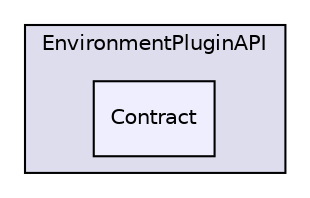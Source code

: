 digraph "D:/Work/Programmieren/Java/D-MARLA/Implementation/PluginAPI/EnvironmentPluginAPI/src/EnvironmentPluginAPI/Contract" {
  compound=true
  node [ fontsize="10", fontname="Helvetica"];
  edge [ labelfontsize="10", labelfontname="Helvetica"];
  subgraph clusterdir_2cd99d7a9775647c220d59b691ef0011 {
    graph [ bgcolor="#ddddee", pencolor="black", label="EnvironmentPluginAPI" fontname="Helvetica", fontsize="10", URL="dir_2cd99d7a9775647c220d59b691ef0011.html"]
  dir_783d33578cf95523f93026848ea95edd [shape=box, label="Contract", style="filled", fillcolor="#eeeeff", pencolor="black", URL="dir_783d33578cf95523f93026848ea95edd.html"];
  }
}
